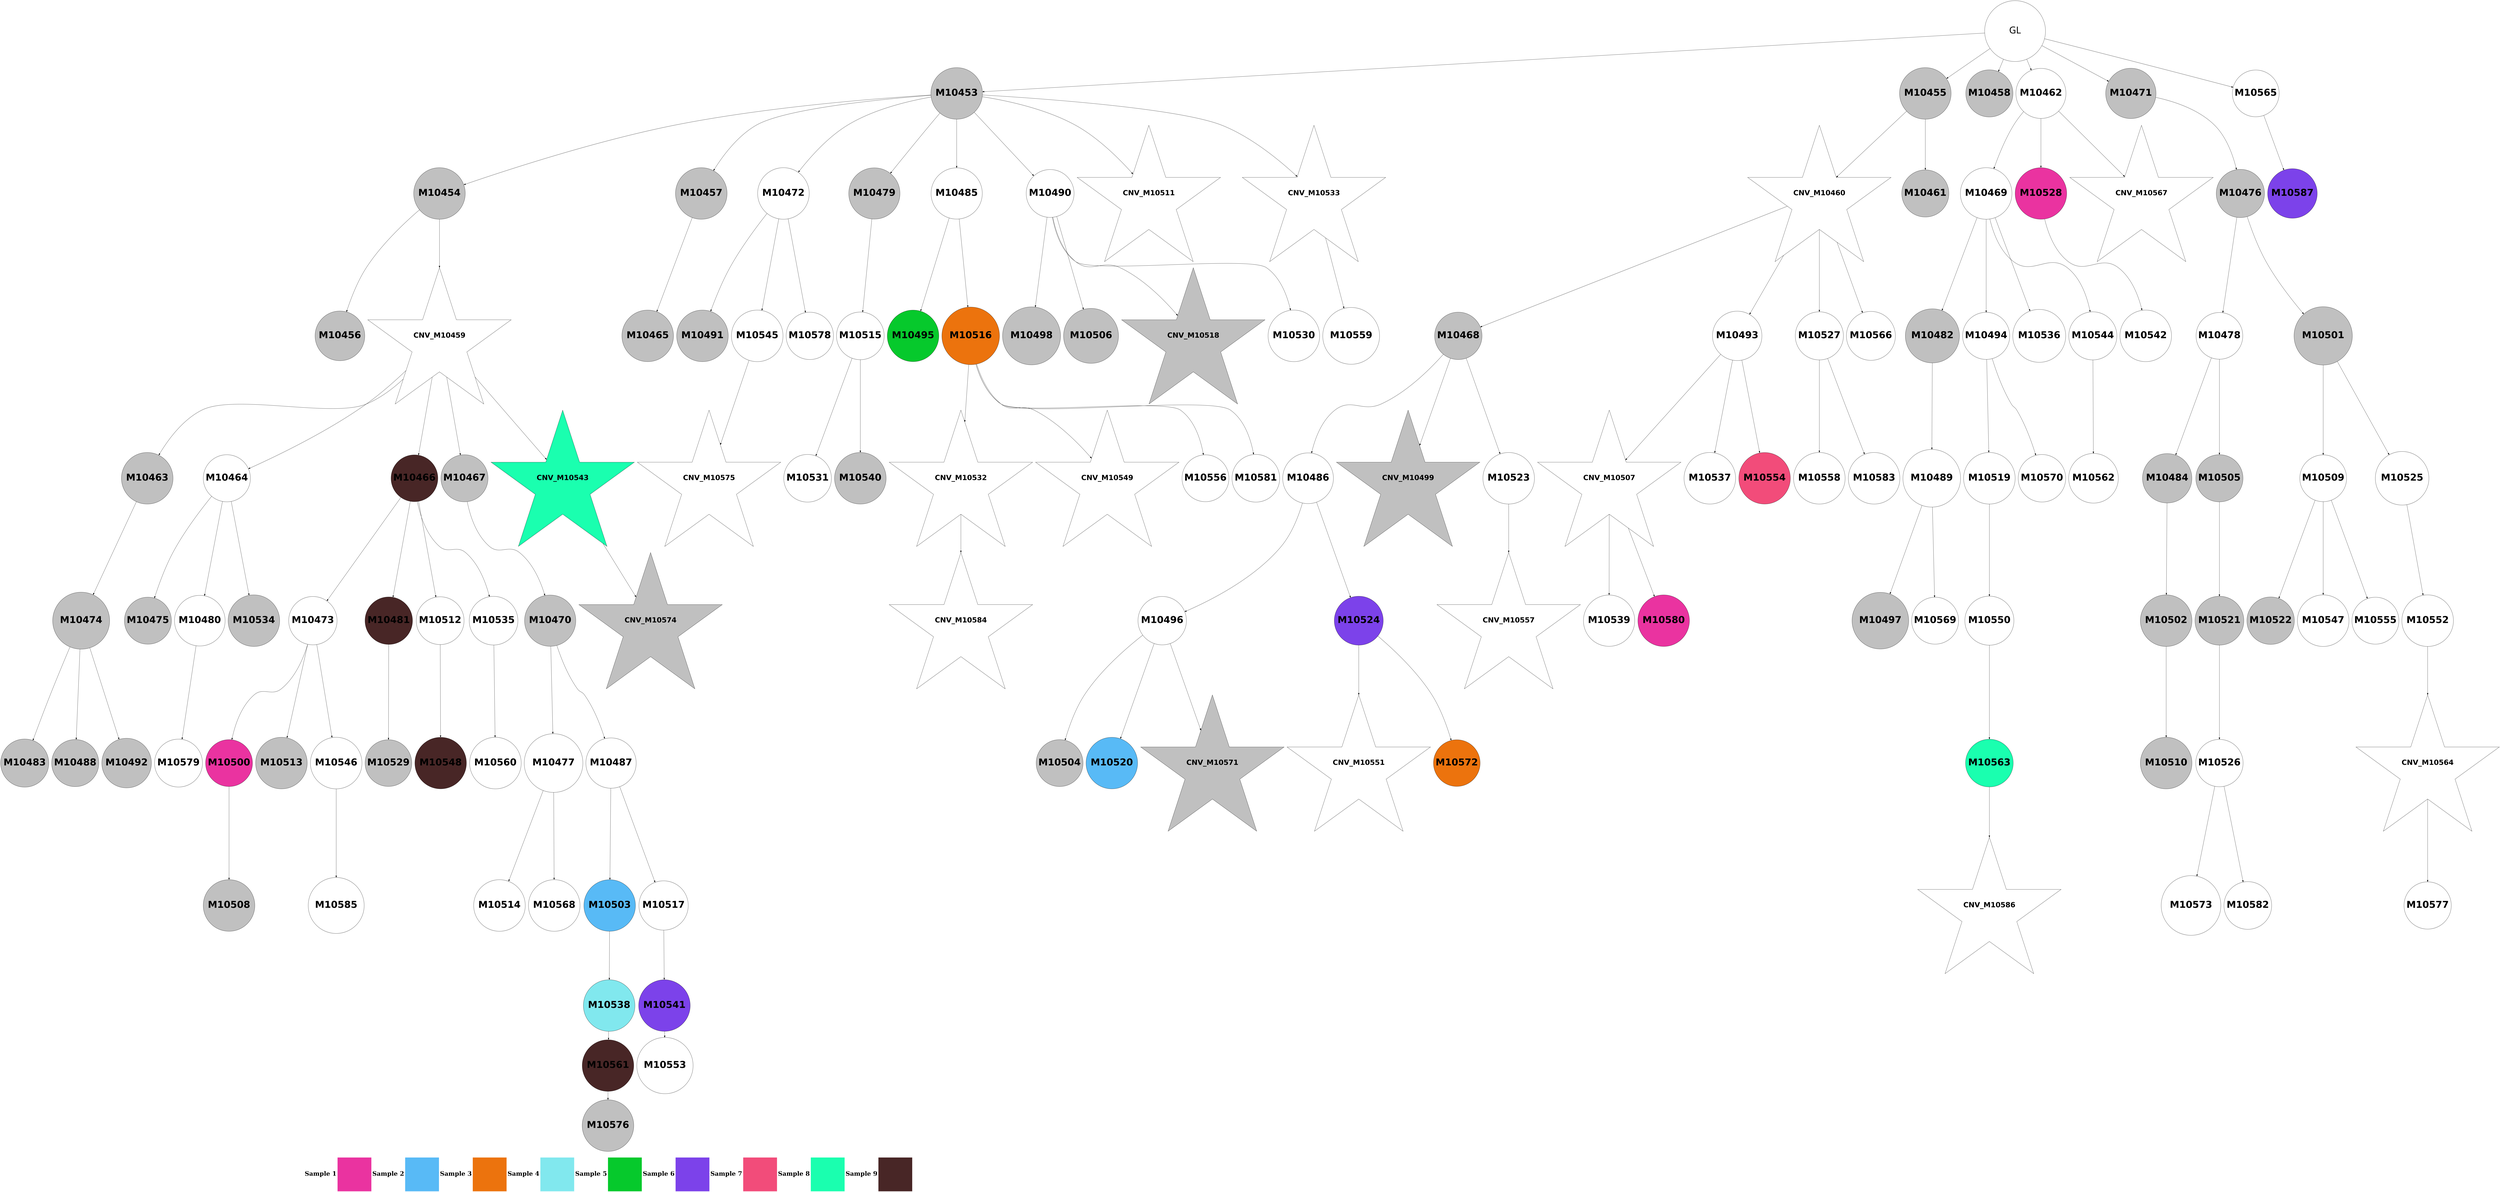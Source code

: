 digraph G { 
rankdir=TB;
10501 -> 10502;
10501 -> 10504;
10501 -> 10507;
10501 -> 10511;
10501 -> 10520;
10501 -> 10614;
10502 -> 10503;
10502 -> 10506;
10502 -> 10521;
10502 -> 10528;
10502 -> 10534;
10502 -> 10539;
10502 -> 10560;
10502 -> 10582;
10503 -> 10505;
10503 -> 10508;
10504 -> 10509;
10504 -> 10510;
10506 -> 10514;
10508 -> 10512;
10508 -> 10513;
10508 -> 10515;
10508 -> 10516;
10508 -> 10592;
10509 -> 10517;
10509 -> 10542;
10509 -> 10576;
10509 -> 10615;
10511 -> 10518;
10511 -> 10577;
10511 -> 10616;
10512 -> 10523;
10513 -> 10524;
10513 -> 10529;
10513 -> 10583;
10515 -> 10522;
10515 -> 10530;
10515 -> 10561;
10515 -> 10584;
10516 -> 10519;
10517 -> 10535;
10517 -> 10548;
10517 -> 10572;
10518 -> 10531;
10518 -> 10543;
10518 -> 10585;
10518 -> 10593;
10519 -> 10526;
10519 -> 10536;
10520 -> 10525;
10521 -> 10540;
10521 -> 10594;
10521 -> 10627;
10522 -> 10549;
10522 -> 10562;
10522 -> 10595;
10523 -> 10532;
10523 -> 10537;
10523 -> 10541;
10525 -> 10527;
10525 -> 10550;
10526 -> 10563;
10526 -> 10617;
10527 -> 10533;
10527 -> 10554;
10528 -> 10564;
10529 -> 10628;
10530 -> 10578;
10531 -> 10538;
10533 -> 10551;
10534 -> 10544;
10534 -> 10565;
10535 -> 10545;
10535 -> 10573;
10536 -> 10552;
10536 -> 10566;
10538 -> 10546;
10538 -> 10618;
10539 -> 10547;
10539 -> 10555;
10539 -> 10567;
10539 -> 10579;
10542 -> 10556;
10542 -> 10586;
10542 -> 10603;
10543 -> 10568;
10543 -> 10619;
10545 -> 10553;
10545 -> 10569;
10545 -> 10620;
10549 -> 10557;
10550 -> 10558;
10550 -> 10574;
10551 -> 10559;
10552 -> 10587;
10554 -> 10570;
10556 -> 10588;
10556 -> 10629;
10558 -> 10571;
10558 -> 10596;
10558 -> 10604;
10561 -> 10597;
10564 -> 10580;
10564 -> 10589;
10565 -> 10581;
10565 -> 10598;
10565 -> 10605;
10565 -> 10630;
10566 -> 10590;
10568 -> 10599;
10570 -> 10575;
10572 -> 10606;
10573 -> 10600;
10573 -> 10621;
10574 -> 10601;
10575 -> 10622;
10575 -> 10631;
10576 -> 10607;
10576 -> 10632;
10577 -> 10591;
10581 -> 10633;
10582 -> 10608;
10584 -> 10609;
10587 -> 10610;
10590 -> 10602;
10592 -> 10623;
10593 -> 10611;
10594 -> 10624;
10595 -> 10634;
10599 -> 10612;
10601 -> 10613;
10610 -> 10625;
10612 -> 10635;
10613 -> 10626;
10614 -> 10636;
10512 [shape=circle style=filled fillcolor=grey fontname="helvetica-bold" fontsize=56 label="M10463" width=0.54 height=2 ];
10515 [shape=circle style=filled fillcolor="#482626" fontname="helvetica-bold" fontsize=56 label="M10466" width=3.64 height=2 ];
10597 [shape=circle style=filled fillcolor="#482626" fontname="helvetica-bold" fontsize=56 label="M10548" width=1.38 height=2 ];
10530 [shape=circle style=filled fillcolor="#482626" fontname="helvetica-bold" fontsize=56 label="M10481" width=3.11 height=2 ];
10610 [shape=circle style=filled fillcolor="#482626" fontname="helvetica-bold" fontsize=56 label="M10561" width=1.86 height=2 ];
10594 [shape=circle style=filled fillcolor=white fontname="helvetica-bold" fontsize=56 label="M10545" width=0.88 height=2 ];
10571 [shape=circle style=filled fillcolor=grey fontname="helvetica-bold" fontsize=56 label="M10522" width=3.19 height=2 ];
10502 [shape=circle style=filled fillcolor=grey fontname="helvetica-bold" fontsize=56 label="M10453" width=1.49 height=2 ];
10604 [shape=circle style=filled fillcolor=white fontname="helvetica-bold" fontsize=56 label="M10555" width=3.6 height=2 ];
10573 [shape=circle style=filled fillcolor="#7c42ea" fontname="helvetica-bold" fontsize=56 label="M10524" width=2.5 height=2 ];
10538 [shape=circle style=filled fillcolor=white fontname="helvetica-bold" fontsize=56 label="M10489" width=4.74 height=2 ];
10632 [shape=circle style=filled fillcolor=white fontname="helvetica-bold" fontsize=56 label="M10583" width=1.81 height=2 ];
10586 [shape=circle style=filled fillcolor=white fontname="helvetica-bold" fontsize=56 label="M10537" width=1.21 height=2 ];
10523 [shape=circle style=filled fillcolor=grey fontname="helvetica-bold" fontsize=56 label="M10474" width=4.68 height=2 ];
10609 [shape=circle style=filled fillcolor=white fontname="helvetica-bold" fontsize=56 label="M10560" width=1.28 height=2 ];
10567 [shape=star style=filled fillcolor=grey fontname="helvetica-bold" fontsize=42 label="CNV_M10518"];
10520 [shape=circle style=filled fillcolor=grey fontname="helvetica-bold" fontsize=56 label="M10471" width=2.2 height=2 ];
10575 [shape=circle style=filled fillcolor=white fontname="helvetica-bold" fontsize=56 label="M10526" width=3.17 height=2 ];
10584 [shape=circle style=filled fillcolor=white fontname="helvetica-bold" fontsize=56 label="M10535" width=2.63 height=2 ];
10516 [shape=circle style=filled fillcolor=grey fontname="helvetica-bold" fontsize=56 label="M10467" width=3.46 height=2 ];
10555 [shape=circle style=filled fillcolor=grey fontname="helvetica-bold" fontsize=56 label="M10506" width=4.52 height=2 ];
10517 [shape=circle style=filled fillcolor=grey fontname="helvetica-bold" fontsize=56 label="M10468" width=3.21 height=2 ];
10580 [shape=circle style=filled fillcolor=white fontname="helvetica-bold" fontsize=56 label="M10531" width=3.03 height=2 ];
10605 [shape=circle style=filled fillcolor=white fontname="helvetica-bold" fontsize=56 label="M10556" width=3.54 height=2 ];
10627 [shape=circle style=filled fillcolor=white fontname="helvetica-bold" fontsize=56 label="M10578" width=3.89 height=2 ];
10606 [shape=star style=filled fillcolor=white fontname="helvetica-bold" fontsize=42 label="CNV_M10557"];
10590 [shape=circle style=filled fillcolor="#7c42ea" fontname="helvetica-bold" fontsize=56 label="M10541" width=1.33 height=2 ];
10511 [shape=circle style=filled fillcolor=white fontname="helvetica-bold" fontsize=56 label="M10462" width=2.25 height=2 ];
10581 [shape=star style=filled fillcolor=white fontname="helvetica-bold" fontsize=42 label="CNV_M10532"];
10618 [shape=circle style=filled fillcolor=white fontname="helvetica-bold" fontsize=56 label="M10569" width=3.6 height=2 ];
10620 [shape=star style=filled fillcolor=grey fontname="helvetica-bold" fontsize=42 label="CNV_M10571"];
10527 [shape=circle style=filled fillcolor=white fontname="helvetica-bold" fontsize=56 label="M10478" width=3.8 height=2 ];
10589 [shape=circle style=filled fillcolor=grey fontname="helvetica-bold" fontsize=56 label="M10540" width=1.37 height=2 ];
10529 [shape=circle style=filled fillcolor=white fontname="helvetica-bold" fontsize=56 label="M10480" width=2.15 height=2 ];
10582 [shape=star style=filled fillcolor=white fontname="helvetica-bold" fontsize=42 label="CNV_M10533"];
10583 [shape=circle style=filled fillcolor=grey fontname="helvetica-bold" fontsize=56 label="M10534" width=1.77 height=2 ];
10557 [shape=circle style=filled fillcolor=grey fontname="helvetica-bold" fontsize=56 label="M10508" width=0.61 height=2 ];
10509 [shape=star style=filled fillcolor=white fontname="helvetica-bold" fontsize=42 label="CNV_M10460"];
10633 [shape=star style=filled fillcolor=white fontname="helvetica-bold" fontsize=42 label="CNV_M10584"];
10556 [shape=star style=filled fillcolor=white fontname="helvetica-bold" fontsize=42 label="CNV_M10507"];
10537 [shape=circle style=filled fillcolor=grey fontname="helvetica-bold" fontsize=56 label="M10488" width=3.44 height=2 ];
10621 [shape=circle style=filled fillcolor="#ec730d" fontname="helvetica-bold" fontsize=56 label="M10572" width=3.84 height=2 ];
10558 [shape=circle style=filled fillcolor=white fontname="helvetica-bold" fontsize=56 label="M10509" width=3.76 height=2 ];
10611 [shape=circle style=filled fillcolor=white fontname="helvetica-bold" fontsize=56 label="M10562" width=2.35 height=2 ];
10524 [shape=circle style=filled fillcolor=grey fontname="helvetica-bold" fontsize=56 label="M10475" width=3.48 height=2 ];
10631 [shape=circle style=filled fillcolor=white fontname="helvetica-bold" fontsize=56 label="M10582" width=3.02 height=2 ];
10619 [shape=circle style=filled fillcolor=white fontname="helvetica-bold" fontsize=56 label="M10570" width=3.9 height=2 ];
10603 [shape=circle style=filled fillcolor="#f24c7a" fontname="helvetica-bold" fontsize=56 label="M10554" width=1.13 height=2 ];
10503 [shape=circle style=filled fillcolor=grey fontname="helvetica-bold" fontsize=56 label="M10454" width=1.4 height=2 ];
10601 [shape=circle style=filled fillcolor=white fontname="helvetica-bold" fontsize=56 label="M10552" width=0.87 height=2 ];
10563 [shape=circle style=filled fillcolor=white fontname="helvetica-bold" fontsize=56 label="M10514" width=1.02 height=2 ];
10510 [shape=circle style=filled fillcolor=grey fontname="helvetica-bold" fontsize=56 label="M10461" width=3.37 height=2 ];
10577 [shape=circle style=filled fillcolor="#ea33a0" fontname="helvetica-bold" fontsize=56 label="M10528" width=0.2 height=2 ];
10585 [shape=circle style=filled fillcolor=white fontname="helvetica-bold" fontsize=56 label="M10536" width=4.35 height=2 ];
10629 [shape=circle style=filled fillcolor="#ea33a0" fontname="helvetica-bold" fontsize=56 label="M10580" width=0.63 height=2 ];
10528 [shape=circle style=filled fillcolor=grey fontname="helvetica-bold" fontsize=56 label="M10479" width=4.21 height=2 ];
10522 [shape=circle style=filled fillcolor=white fontname="helvetica-bold" fontsize=56 label="M10473" width=3.97 height=2 ];
10534 [shape=circle style=filled fillcolor=white fontname="helvetica-bold" fontsize=56 label="M10485" width=4.21 height=2 ];
10551 [shape=circle style=filled fillcolor=grey fontname="helvetica-bold" fontsize=56 label="M10502" width=0.25 height=2 ];
10532 [shape=circle style=filled fillcolor=grey fontname="helvetica-bold" fontsize=56 label="M10483" width=2.84 height=2 ];
10560 [shape=star style=filled fillcolor=white fontname="helvetica-bold" fontsize=42 label="CNV_M10511"];
10543 [shape=circle style=filled fillcolor=white fontname="helvetica-bold" fontsize=56 label="M10494" width=3.44 height=2 ];
10636 [shape=circle style=filled fillcolor="#7c42ea" fontname="helvetica-bold" fontsize=56 label="M10587" width=2.33 height=2 ];
10513 [shape=circle style=filled fillcolor=white fontname="helvetica-bold" fontsize=56 label="M10464" width=3.45 height=2 ];
10630 [shape=circle style=filled fillcolor=white fontname="helvetica-bold" fontsize=56 label="M10581" width=2.97 height=2 ];
10568 [shape=circle style=filled fillcolor=white fontname="helvetica-bold" fontsize=56 label="M10519" width=0.7 height=2 ];
10565 [shape=circle style=filled fillcolor="#ec730d" fontname="helvetica-bold" fontsize=56 label="M10516" width=4.74 height=2 ];
10599 [shape=circle style=filled fillcolor=white fontname="helvetica-bold" fontsize=56 label="M10550" width=2.48 height=2 ];
10547 [shape=circle style=filled fillcolor=grey fontname="helvetica-bold" fontsize=56 label="M10498" width=4.77 height=2 ];
10622 [shape=circle style=filled fillcolor=white fontname="helvetica-bold" fontsize=56 label="M10573" width=4.9 height=2 ];
10504 [shape=circle style=filled fillcolor=grey fontname="helvetica-bold" fontsize=56 label="M10455" width=0.88 height=2 ];
10566 [shape=circle style=filled fillcolor=white fontname="helvetica-bold" fontsize=56 label="M10517" width=2.43 height=2 ];
10578 [shape=circle style=filled fillcolor=grey fontname="helvetica-bold" fontsize=56 label="M10529" width=3.83 height=2 ];
10552 [shape=circle style=filled fillcolor="#58baf6" fontname="helvetica-bold" fontsize=56 label="M10503" width=0.45 height=2 ];
10546 [shape=circle style=filled fillcolor=grey fontname="helvetica-bold" fontsize=56 label="M10497" width=4.65 height=2 ];
10562 [shape=circle style=filled fillcolor=grey fontname="helvetica-bold" fontsize=56 label="M10513" width=0.11 height=2 ];
10559 [shape=circle style=filled fillcolor=grey fontname="helvetica-bold" fontsize=56 label="M10510" width=0.82 height=2 ];
10514 [shape=circle style=filled fillcolor=grey fontname="helvetica-bold" fontsize=56 label="M10465" width=0.51 height=2 ];
10600 [shape=star style=filled fillcolor=white fontname="helvetica-bold" fontsize=42 label="CNV_M10551"];
10539 [shape=circle style=filled fillcolor=white fontname="helvetica-bold" fontsize=56 label="M10490" width=2.89 height=2 ];
10533 [shape=circle style=filled fillcolor=grey fontname="helvetica-bold" fontsize=56 label="M10484" width=4.05 height=2 ];
10507 [shape=circle style=filled fillcolor=grey fontname="helvetica-bold" fontsize=56 label="M10458" width=3.36 height=2 ];
10536 [shape=circle style=filled fillcolor=white fontname="helvetica-bold" fontsize=56 label="M10487" width=2.19 height=2 ];
10572 [shape=circle style=filled fillcolor=white fontname="helvetica-bold" fontsize=56 label="M10523" width=2.01 height=2 ];
10518 [shape=circle style=filled fillcolor=white fontname="helvetica-bold" fontsize=56 label="M10469" width=0.52 height=2 ];
10561 [shape=circle style=filled fillcolor=white fontname="helvetica-bold" fontsize=56 label="M10512" width=2.95 height=2 ];
10525 [shape=circle style=filled fillcolor=grey fontname="helvetica-bold" fontsize=56 label="M10476" width=2.73 height=2 ];
10623 [shape=star style=filled fillcolor=grey fontname="helvetica-bold" fontsize=42 label="CNV_M10574"];
10624 [shape=star style=filled fillcolor=white fontname="helvetica-bold" fontsize=42 label="CNV_M10575"];
10615 [shape=circle style=filled fillcolor=white fontname="helvetica-bold" fontsize=56 label="M10566" width=2.5 height=2 ];
10626 [shape=circle style=filled fillcolor=white fontname="helvetica-bold" fontsize=56 label="M10577" width=3.27 height=2 ];
10616 [shape=star style=filled fillcolor=white fontname="helvetica-bold" fontsize=42 label="CNV_M10567"];
10607 [shape=circle style=filled fillcolor=white fontname="helvetica-bold" fontsize=56 label="M10558" width=1.84 height=2 ];
10526 [shape=circle style=filled fillcolor=white fontname="helvetica-bold" fontsize=56 label="M10477" width=4.82 height=2 ];
10508 [shape=star style=filled fillcolor=white fontname="helvetica-bold" fontsize=42 label="CNV_M10459"];
10541 [shape=circle style=filled fillcolor=grey fontname="helvetica-bold" fontsize=56 label="M10492" width=2.33 height=2 ];
10587 [shape=circle style=filled fillcolor="#81e8ee" fontname="helvetica-bold" fontsize=56 label="M10538" width=4.24 height=2 ];
10612 [shape=circle style=filled fillcolor="#1affaf" fontname="helvetica-bold" fontsize=56 label="M10563" width=2.97 height=2 ];
10613 [shape=star style=filled fillcolor=white fontname="helvetica-bold" fontsize=42 label="CNV_M10564"];
10542 [shape=circle style=filled fillcolor=white fontname="helvetica-bold" fontsize=56 label="M10493" width=2.37 height=2 ];
10602 [shape=circle style=filled fillcolor=white fontname="helvetica-bold" fontsize=56 label="M10553" width=4.62 height=2 ];
10617 [shape=circle style=filled fillcolor=white fontname="helvetica-bold" fontsize=56 label="M10568" width=1.98 height=2 ];
10554 [shape=circle style=filled fillcolor=grey fontname="helvetica-bold" fontsize=56 label="M10505" width=3.87 height=2 ];
10591 [shape=circle style=filled fillcolor=white fontname="helvetica-bold" fontsize=56 label="M10542" width=1.82 height=2 ];
10544 [shape=circle style=filled fillcolor="#06c92c" fontname="helvetica-bold" fontsize=56 label="M10495" width=0.76 height=2 ];
10506 [shape=circle style=filled fillcolor=grey fontname="helvetica-bold" fontsize=56 label="M10457" width=0.25 height=2 ];
10579 [shape=circle style=filled fillcolor=white fontname="helvetica-bold" fontsize=56 label="M10530" width=0.43 height=2 ];
10569 [shape=circle style=filled fillcolor="#58baf6" fontname="helvetica-bold" fontsize=56 label="M10520" width=0.1 height=2 ];
10531 [shape=circle style=filled fillcolor=grey fontname="helvetica-bold" fontsize=56 label="M10482" width=4.44 height=2 ];
10550 [shape=circle style=filled fillcolor=grey fontname="helvetica-bold" fontsize=56 label="M10501" width=4.79 height=2 ];
10501 [label="GL" fontname="arial-bold" fontsize=56 width=5 height=5];
10595 [shape=circle style=filled fillcolor=white fontname="helvetica-bold" fontsize=56 label="M10546" width=1.49 height=2 ];
10593 [shape=circle style=filled fillcolor=white fontname="helvetica-bold" fontsize=56 label="M10544" width=2.84 height=2 ];
10628 [shape=circle style=filled fillcolor=white fontname="helvetica-bold" fontsize=56 label="M10579" width=2.87 height=2 ];
10592 [shape=star style=filled fillcolor="#1affaf" fontname="helvetica-bold" fontsize=42 label="CNV_M10543"];
10540 [shape=circle style=filled fillcolor=grey fontname="helvetica-bold" fontsize=56 label="M10491" width=1.07 height=2 ];
10545 [shape=circle style=filled fillcolor=white fontname="helvetica-bold" fontsize=56 label="M10496" width=2.67 height=2 ];
10574 [shape=circle style=filled fillcolor=white fontname="helvetica-bold" fontsize=56 label="M10525" width=4.4 height=2 ];
10505 [shape=circle style=filled fillcolor=grey fontname="helvetica-bold" fontsize=56 label="M10456" width=4.08 height=2 ];
10625 [shape=circle style=filled fillcolor=grey fontname="helvetica-bold" fontsize=56 label="M10576" width=1.43 height=2 ];
10549 [shape=circle style=filled fillcolor="#ea33a0" fontname="helvetica-bold" fontsize=56 label="M10500" width=3.53 height=2 ];
10614 [shape=circle style=filled fillcolor=white fontname="helvetica-bold" fontsize=56 label="M10565" width=3.77 height=2 ];
10570 [shape=circle style=filled fillcolor=grey fontname="helvetica-bold" fontsize=56 label="M10521" width=2.54 height=2 ];
10596 [shape=circle style=filled fillcolor=white fontname="helvetica-bold" fontsize=56 label="M10547" width=0.46 height=2 ];
10535 [shape=circle style=filled fillcolor=white fontname="helvetica-bold" fontsize=56 label="M10486" width=4.17 height=2 ];
10564 [shape=circle style=filled fillcolor=white fontname="helvetica-bold" fontsize=56 label="M10515" width=3.07 height=2 ];
10608 [shape=circle style=filled fillcolor=white fontname="helvetica-bold" fontsize=56 label="M10559" width=4.66 height=2 ];
10598 [shape=star style=filled fillcolor=white fontname="helvetica-bold" fontsize=42 label="CNV_M10549"];
10521 [shape=circle style=filled fillcolor=white fontname="helvetica-bold" fontsize=56 label="M10472" width=0.24 height=2 ];
10519 [shape=circle style=filled fillcolor=grey fontname="helvetica-bold" fontsize=56 label="M10470" width=4.21 height=2 ];
10588 [shape=circle style=filled fillcolor=white fontname="helvetica-bold" fontsize=56 label="M10539" width=2.04 height=2 ];
10576 [shape=circle style=filled fillcolor=white fontname="helvetica-bold" fontsize=56 label="M10527" width=2.79 height=2 ];
10548 [shape=star style=filled fillcolor=grey fontname="helvetica-bold" fontsize=42 label="CNV_M10499"];
10635 [shape=star style=filled fillcolor=white fontname="helvetica-bold" fontsize=42 label="CNV_M10586"];
10553 [shape=circle style=filled fillcolor=grey fontname="helvetica-bold" fontsize=56 label="M10504" width=3.62 height=2 ];
10634 [shape=circle style=filled fillcolor=white fontname="helvetica-bold" fontsize=56 label="M10585" width=4.6 height=2 ];
{rank=sink;
Legend[shape=none, margin=0, label=<<TABLE border="0" cellborder="0" cellspacing="0"> 
<TR><TD width="200" height="200" colspan="1"><FONT POINT-SIZE="36.0"><B>Sample 1</B></FONT></TD><TD width="200" height="200" colspan="1" BGCOLOR="#ea33a0"></TD>
<TD width="200" height="200" colspan="1"><FONT POINT-SIZE="36.0"><B>Sample 2</B></FONT></TD><TD width="200" height="200" colspan="1" BGCOLOR="#58baf6"></TD>
<TD width="200" height="200" colspan="1"><FONT POINT-SIZE="36.0"><B>Sample 3</B></FONT></TD><TD width="200" height="200" colspan="1" BGCOLOR="#ec730d"></TD>
<TD width="200" height="200" colspan="1"><FONT POINT-SIZE="36.0"><B>Sample 4</B></FONT></TD><TD width="200" height="200" colspan="1" BGCOLOR="#81e8ee"></TD>
<TD width="200" height="200" colspan="1"><FONT POINT-SIZE="36.0"><B>Sample 5</B></FONT></TD><TD width="200" height="200" colspan="1" BGCOLOR="#06c92c"></TD>
<TD width="200" height="200" colspan="1"><FONT POINT-SIZE="36.0"><B>Sample 6</B></FONT></TD><TD width="200" height="200" colspan="1" BGCOLOR="#7c42ea"></TD>
<TD width="200" height="200" colspan="1"><FONT POINT-SIZE="36.0"><B>Sample 7</B></FONT></TD><TD width="200" height="200" colspan="1" BGCOLOR="#f24c7a"></TD>
<TD width="200" height="200" colspan="1"><FONT POINT-SIZE="36.0"><B>Sample 8</B></FONT></TD><TD width="200" height="200" colspan="1" BGCOLOR="#1affaf"></TD>
<TD width="200" height="200" colspan="1"><FONT POINT-SIZE="36.0"><B>Sample 9</B></FONT></TD><TD width="200" height="200" colspan="1" BGCOLOR="#482626"></TD>
</TR></TABLE>>];
} 
}